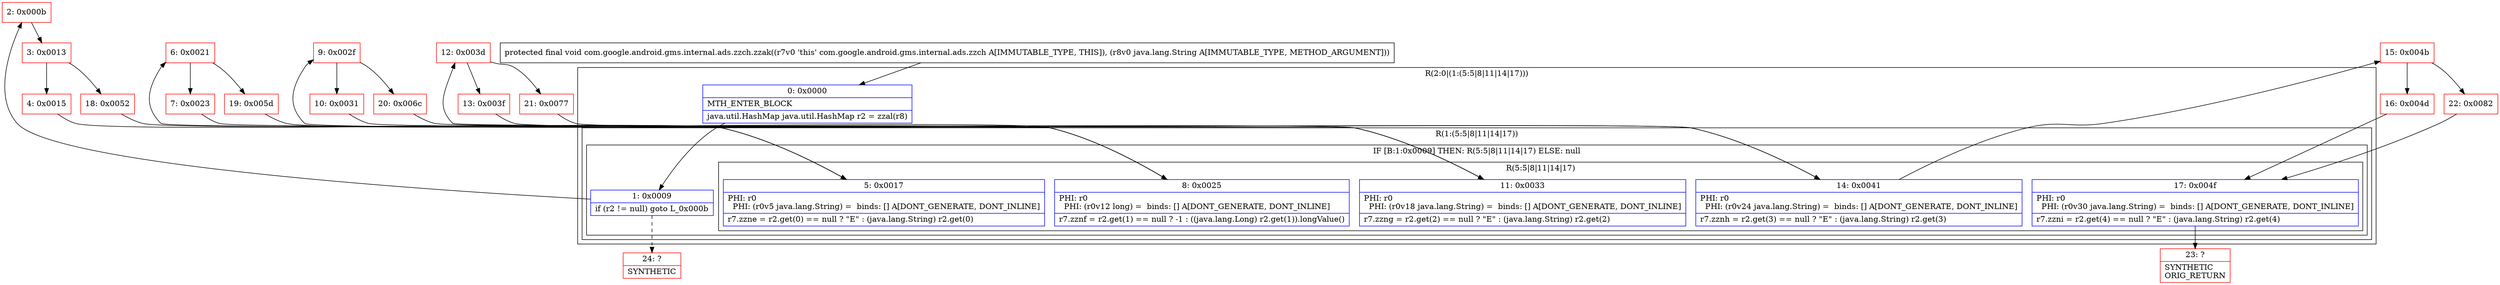 digraph "CFG forcom.google.android.gms.internal.ads.zzch.zzak(Ljava\/lang\/String;)V" {
subgraph cluster_Region_1819557632 {
label = "R(2:0|(1:(5:5|8|11|14|17)))";
node [shape=record,color=blue];
Node_0 [shape=record,label="{0\:\ 0x0000|MTH_ENTER_BLOCK\l|java.util.HashMap java.util.HashMap r2 = zzal(r8)\l}"];
subgraph cluster_Region_1703396079 {
label = "R(1:(5:5|8|11|14|17))";
node [shape=record,color=blue];
subgraph cluster_IfRegion_2079047877 {
label = "IF [B:1:0x0009] THEN: R(5:5|8|11|14|17) ELSE: null";
node [shape=record,color=blue];
Node_1 [shape=record,label="{1\:\ 0x0009|if (r2 != null) goto L_0x000b\l}"];
subgraph cluster_Region_844245381 {
label = "R(5:5|8|11|14|17)";
node [shape=record,color=blue];
Node_5 [shape=record,label="{5\:\ 0x0017|PHI: r0 \l  PHI: (r0v5 java.lang.String) =  binds: [] A[DONT_GENERATE, DONT_INLINE]\l|r7.zzne = r2.get(0) == null ? \"E\" : (java.lang.String) r2.get(0)\l}"];
Node_8 [shape=record,label="{8\:\ 0x0025|PHI: r0 \l  PHI: (r0v12 long) =  binds: [] A[DONT_GENERATE, DONT_INLINE]\l|r7.zznf = r2.get(1) == null ? \-1 : ((java.lang.Long) r2.get(1)).longValue()\l}"];
Node_11 [shape=record,label="{11\:\ 0x0033|PHI: r0 \l  PHI: (r0v18 java.lang.String) =  binds: [] A[DONT_GENERATE, DONT_INLINE]\l|r7.zzng = r2.get(2) == null ? \"E\" : (java.lang.String) r2.get(2)\l}"];
Node_14 [shape=record,label="{14\:\ 0x0041|PHI: r0 \l  PHI: (r0v24 java.lang.String) =  binds: [] A[DONT_GENERATE, DONT_INLINE]\l|r7.zznh = r2.get(3) == null ? \"E\" : (java.lang.String) r2.get(3)\l}"];
Node_17 [shape=record,label="{17\:\ 0x004f|PHI: r0 \l  PHI: (r0v30 java.lang.String) =  binds: [] A[DONT_GENERATE, DONT_INLINE]\l|r7.zzni = r2.get(4) == null ? \"E\" : (java.lang.String) r2.get(4)\l}"];
}
}
}
}
Node_2 [shape=record,color=red,label="{2\:\ 0x000b}"];
Node_3 [shape=record,color=red,label="{3\:\ 0x0013}"];
Node_4 [shape=record,color=red,label="{4\:\ 0x0015}"];
Node_6 [shape=record,color=red,label="{6\:\ 0x0021}"];
Node_7 [shape=record,color=red,label="{7\:\ 0x0023}"];
Node_9 [shape=record,color=red,label="{9\:\ 0x002f}"];
Node_10 [shape=record,color=red,label="{10\:\ 0x0031}"];
Node_12 [shape=record,color=red,label="{12\:\ 0x003d}"];
Node_13 [shape=record,color=red,label="{13\:\ 0x003f}"];
Node_15 [shape=record,color=red,label="{15\:\ 0x004b}"];
Node_16 [shape=record,color=red,label="{16\:\ 0x004d}"];
Node_18 [shape=record,color=red,label="{18\:\ 0x0052}"];
Node_19 [shape=record,color=red,label="{19\:\ 0x005d}"];
Node_20 [shape=record,color=red,label="{20\:\ 0x006c}"];
Node_21 [shape=record,color=red,label="{21\:\ 0x0077}"];
Node_22 [shape=record,color=red,label="{22\:\ 0x0082}"];
Node_23 [shape=record,color=red,label="{23\:\ ?|SYNTHETIC\lORIG_RETURN\l}"];
Node_24 [shape=record,color=red,label="{24\:\ ?|SYNTHETIC\l}"];
MethodNode[shape=record,label="{protected final void com.google.android.gms.internal.ads.zzch.zzak((r7v0 'this' com.google.android.gms.internal.ads.zzch A[IMMUTABLE_TYPE, THIS]), (r8v0 java.lang.String A[IMMUTABLE_TYPE, METHOD_ARGUMENT])) }"];
MethodNode -> Node_0;
Node_0 -> Node_1;
Node_1 -> Node_2;
Node_1 -> Node_24[style=dashed];
Node_5 -> Node_6;
Node_8 -> Node_9;
Node_11 -> Node_12;
Node_14 -> Node_15;
Node_17 -> Node_23;
Node_2 -> Node_3;
Node_3 -> Node_4;
Node_3 -> Node_18;
Node_4 -> Node_5;
Node_6 -> Node_7;
Node_6 -> Node_19;
Node_7 -> Node_8;
Node_9 -> Node_10;
Node_9 -> Node_20;
Node_10 -> Node_11;
Node_12 -> Node_13;
Node_12 -> Node_21;
Node_13 -> Node_14;
Node_15 -> Node_16;
Node_15 -> Node_22;
Node_16 -> Node_17;
Node_18 -> Node_5;
Node_19 -> Node_8;
Node_20 -> Node_11;
Node_21 -> Node_14;
Node_22 -> Node_17;
}

